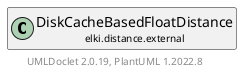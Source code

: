 @startuml
    remove .*\.(Instance|Par|Parameterizer|Factory)$
    set namespaceSeparator none
    hide empty fields
    hide empty methods

    class "<size:14>DiskCacheBasedFloatDistance.Par\n<size:10>elki.distance.external" as elki.distance.external.DiskCacheBasedFloatDistance.Par [[DiskCacheBasedFloatDistance.Par.html]] {
        {static} +MATRIX_ID: OptionID
        #cache: OnDiskUpperTriangleMatrix
        +configure(Parameterization): void
        +make(): DiskCacheBasedFloatDistance
    }

    interface "<size:14>Parameterizer\n<size:10>elki.utilities.optionhandling" as elki.utilities.optionhandling.Parameterizer [[../../utilities/optionhandling/Parameterizer.html]] {
        {abstract} +make(): Object
    }
    class "<size:14>DiskCacheBasedFloatDistance\n<size:10>elki.distance.external" as elki.distance.external.DiskCacheBasedFloatDistance [[DiskCacheBasedFloatDistance.html]]

    elki.utilities.optionhandling.Parameterizer <|.. elki.distance.external.DiskCacheBasedFloatDistance.Par
    elki.distance.external.DiskCacheBasedFloatDistance +-- elki.distance.external.DiskCacheBasedFloatDistance.Par

    center footer UMLDoclet 2.0.19, PlantUML 1.2022.8
@enduml
